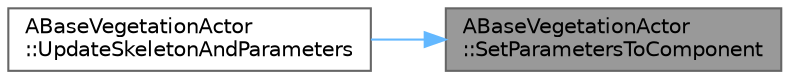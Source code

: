 digraph "ABaseVegetationActor::SetParametersToComponent"
{
 // INTERACTIVE_SVG=YES
 // LATEX_PDF_SIZE
  bgcolor="transparent";
  edge [fontname=Helvetica,fontsize=10,labelfontname=Helvetica,labelfontsize=10];
  node [fontname=Helvetica,fontsize=10,shape=box,height=0.2,width=0.4];
  rankdir="RL";
  Node1 [id="Node000001",label="ABaseVegetationActor\l::SetParametersToComponent",height=0.2,width=0.4,color="gray40", fillcolor="grey60", style="filled", fontcolor="black",tooltip=" "];
  Node1 -> Node2 [id="edge1_Node000001_Node000002",dir="back",color="steelblue1",style="solid",tooltip=" "];
  Node2 [id="Node000002",label="ABaseVegetationActor\l::UpdateSkeletonAndParameters",height=0.2,width=0.4,color="grey40", fillcolor="white", style="filled",URL="$d6/de2/classABaseVegetationActor.html#a5a173637925904376fc000c67d5c0414",tooltip=" "];
}
